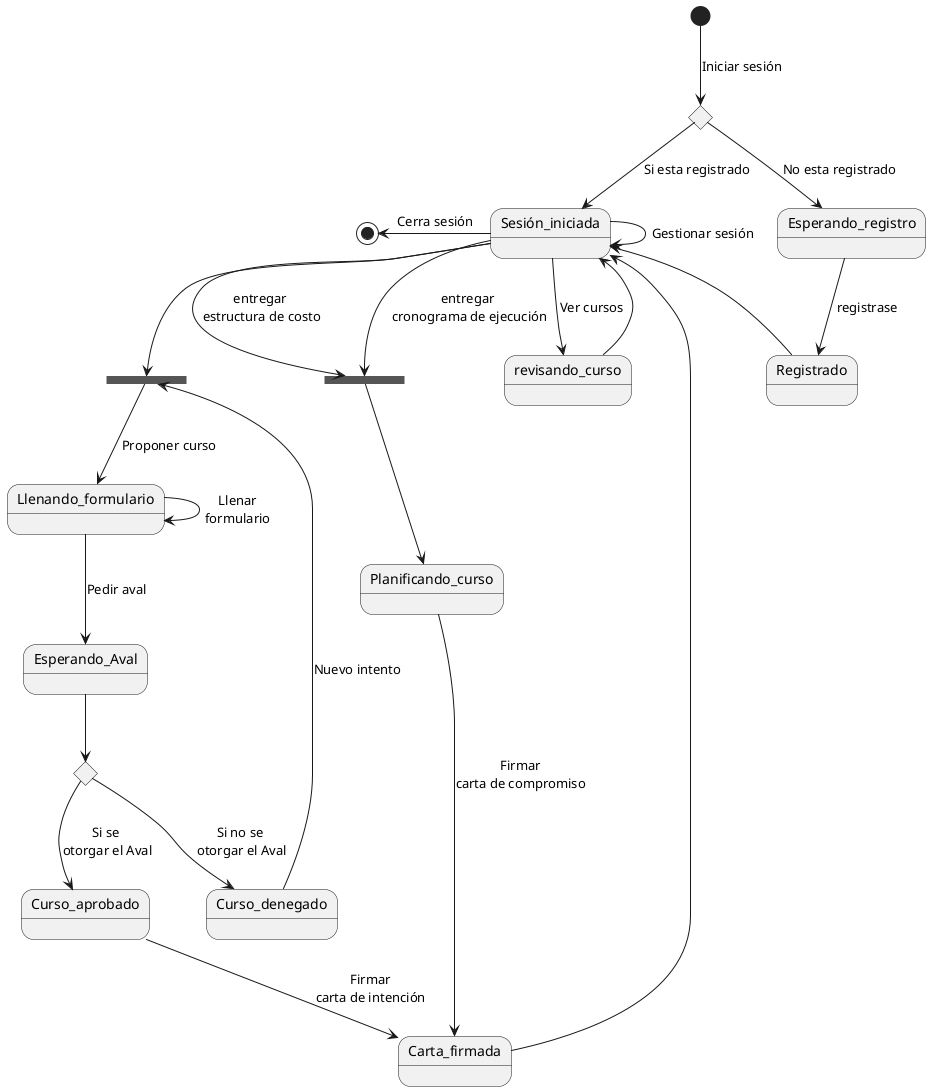 @startuml
@startuml Casos de estado2
state c1 <<choice>>
state c2 <<choice>>
state join_state1 <<join>>
state join_state2 <<join>>

[*] --> c1 : Iniciar sesión
c1 --> Esperando_registro: No esta registrado
Esperando_registro--> Registrado: registrase
Registrado -left-> Sesión_iniciada
 
c1 --> Sesión_iniciada : Si esta registrado
Sesión_iniciada -left->[*]:Cerra sesión
Sesión_iniciada --> Sesión_iniciada :Gestionar sesión
Sesión_iniciada --> revisando_curso: Ver cursos
revisando_curso --> Sesión_iniciada
Sesión_iniciada-->join_state1 
join_state1-->Llenando_formulario : Proponer curso
Llenando_formulario --> Llenando_formulario: Llenar\nformulario

Llenando_formulario --> Esperando_Aval: Pedir aval
Esperando_Aval-->c2

c2 -->Curso_aprobado : Si se \notorgar el Aval
Curso_aprobado--> Carta_firmada: Firmar\ncarta de intención
Carta_firmada-->Sesión_iniciada
c2 -->Curso_denegado : Si no se\n otorgar el Aval
Curso_denegado-->join_state1: Nuevo intento

Sesión_iniciada-->join_state2 :entregar \nestructura de costo
Sesión_iniciada-->join_state2 :entregar \ncronograma de ejecución
join_state2-->Planificando_curso
Planificando_curso-->Carta_firmada :Firmar\ncarta de compromiso


@endum